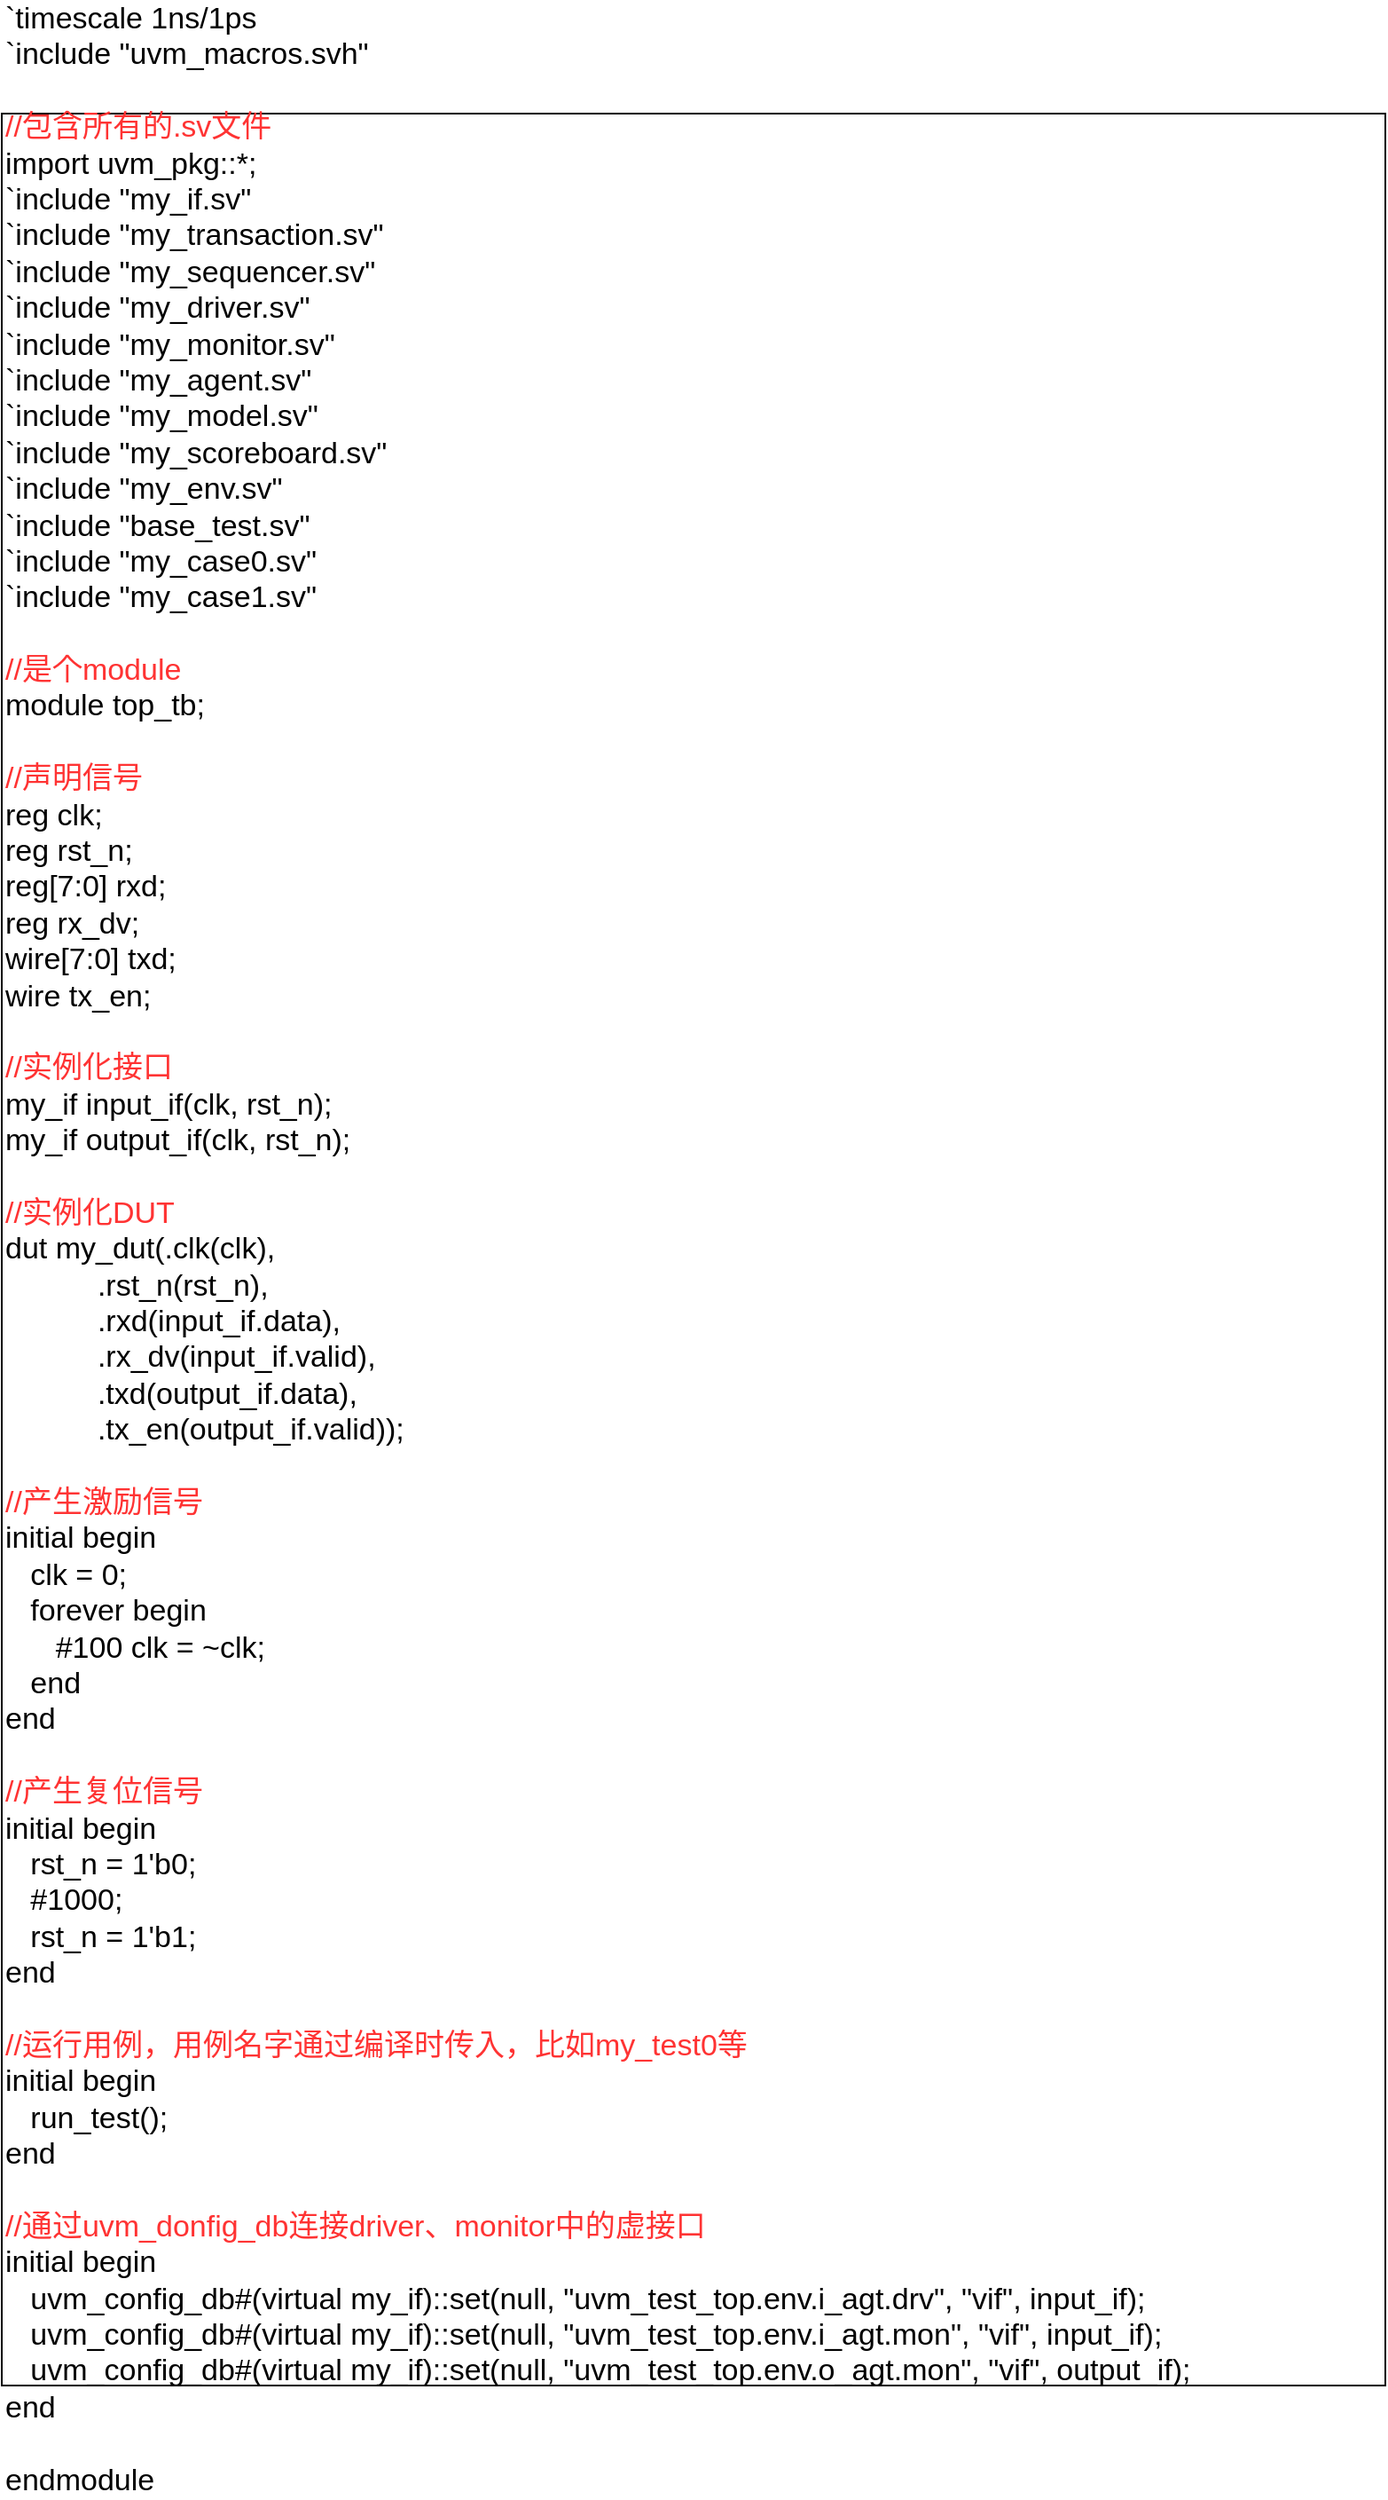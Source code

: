 <mxfile version="14.1.1" type="github">
  <diagram id="M6eRdIAuC2BlORuKV55p" name="第 1 页">
    <mxGraphModel dx="1038" dy="1693" grid="1" gridSize="10" guides="1" tooltips="1" connect="1" arrows="1" fold="1" page="1" pageScale="1" pageWidth="827" pageHeight="1169" math="0" shadow="0">
      <root>
        <mxCell id="0" />
        <mxCell id="1" parent="0" />
        <mxCell id="m51jKzYYjfxLeKh93bPM-2" value="&lt;div&gt;`timescale 1ns/1ps&lt;/div&gt;&lt;div&gt;`include &quot;uvm_macros.svh&quot;&lt;/div&gt;&lt;div&gt;&lt;br&gt;&lt;/div&gt;&lt;div&gt;&lt;font color=&quot;#ff3333&quot;&gt;//包含所有的.sv文件&lt;/font&gt;&lt;/div&gt;&lt;div&gt;import uvm_pkg::*;&lt;/div&gt;&lt;div&gt;`include &quot;my_if.sv&quot;&lt;/div&gt;&lt;div&gt;`include &quot;my_transaction.sv&quot;&lt;/div&gt;&lt;div&gt;`include &quot;my_sequencer.sv&quot;&lt;/div&gt;&lt;div&gt;`include &quot;my_driver.sv&quot;&lt;/div&gt;&lt;div&gt;`include &quot;my_monitor.sv&quot;&lt;/div&gt;&lt;div&gt;`include &quot;my_agent.sv&quot;&lt;/div&gt;&lt;div&gt;`include &quot;my_model.sv&quot;&lt;/div&gt;&lt;div&gt;`include &quot;my_scoreboard.sv&quot;&lt;/div&gt;&lt;div&gt;`include &quot;my_env.sv&quot;&lt;/div&gt;&lt;div&gt;`include &quot;base_test.sv&quot;&lt;/div&gt;&lt;div&gt;`include &quot;my_case0.sv&quot;&lt;/div&gt;&lt;div&gt;`include &quot;my_case1.sv&quot;&lt;/div&gt;&lt;div&gt;&lt;br&gt;&lt;/div&gt;&lt;div&gt;&lt;span style=&quot;color: rgb(255 , 51 , 51)&quot;&gt;//是个module&lt;/span&gt;&lt;br&gt;&lt;/div&gt;&lt;div&gt;module top_tb;&lt;/div&gt;&lt;div&gt;&lt;br&gt;&lt;/div&gt;&lt;div&gt;&lt;span style=&quot;color: rgb(255 , 51 , 51)&quot;&gt;//声明信号&lt;/span&gt;&lt;br&gt;&lt;/div&gt;&lt;div&gt;reg clk;&lt;/div&gt;&lt;div&gt;reg rst_n;&lt;/div&gt;&lt;div&gt;reg[7:0] rxd;&lt;/div&gt;&lt;div&gt;reg rx_dv;&lt;/div&gt;&lt;div&gt;wire[7:0] txd;&lt;/div&gt;&lt;div&gt;wire tx_en;&lt;/div&gt;&lt;div&gt;&lt;br&gt;&lt;/div&gt;&lt;div&gt;&lt;span style=&quot;color: rgb(255 , 51 , 51)&quot;&gt;//实例化接口&lt;/span&gt;&lt;br&gt;&lt;/div&gt;&lt;div&gt;my_if input_if(clk, rst_n);&lt;/div&gt;&lt;div&gt;my_if output_if(clk, rst_n);&lt;/div&gt;&lt;div&gt;&lt;br&gt;&lt;/div&gt;&lt;div&gt;&lt;span style=&quot;color: rgb(255 , 51 , 51)&quot;&gt;//实例化DUT&lt;/span&gt;&lt;br&gt;&lt;/div&gt;&lt;div&gt;dut my_dut(.clk(clk),&lt;/div&gt;&lt;div&gt;&amp;nbsp; &amp;nbsp; &amp;nbsp; &amp;nbsp; &amp;nbsp; &amp;nbsp;.rst_n(rst_n),&lt;/div&gt;&lt;div&gt;&amp;nbsp; &amp;nbsp; &amp;nbsp; &amp;nbsp; &amp;nbsp; &amp;nbsp;.rxd(input_if.data),&lt;/div&gt;&lt;div&gt;&amp;nbsp; &amp;nbsp; &amp;nbsp; &amp;nbsp; &amp;nbsp; &amp;nbsp;.rx_dv(input_if.valid),&lt;/div&gt;&lt;div&gt;&amp;nbsp; &amp;nbsp; &amp;nbsp; &amp;nbsp; &amp;nbsp; &amp;nbsp;.txd(output_if.data),&lt;/div&gt;&lt;div&gt;&amp;nbsp; &amp;nbsp; &amp;nbsp; &amp;nbsp; &amp;nbsp; &amp;nbsp;.tx_en(output_if.valid));&lt;/div&gt;&lt;div&gt;&lt;br&gt;&lt;/div&gt;&lt;div&gt;&lt;span style=&quot;color: rgb(255 , 51 , 51)&quot;&gt;//产生激励信号&lt;/span&gt;&lt;br&gt;&lt;/div&gt;&lt;div&gt;initial begin&lt;/div&gt;&lt;div&gt;&amp;nbsp; &amp;nbsp;clk = 0;&lt;/div&gt;&lt;div&gt;&amp;nbsp; &amp;nbsp;forever begin&lt;/div&gt;&lt;div&gt;&amp;nbsp; &amp;nbsp; &amp;nbsp; #100 clk = ~clk;&lt;/div&gt;&lt;div&gt;&amp;nbsp; &amp;nbsp;end&lt;/div&gt;&lt;div&gt;end&lt;/div&gt;&lt;div&gt;&lt;br&gt;&lt;/div&gt;&lt;div&gt;&lt;span style=&quot;color: rgb(255 , 51 , 51)&quot;&gt;//产生复位信号&lt;/span&gt;&lt;br&gt;&lt;/div&gt;&lt;div&gt;initial begin&lt;/div&gt;&lt;div&gt;&amp;nbsp; &amp;nbsp;rst_n = 1&#39;b0;&lt;/div&gt;&lt;div&gt;&amp;nbsp; &amp;nbsp;#1000;&lt;/div&gt;&lt;div&gt;&amp;nbsp; &amp;nbsp;rst_n = 1&#39;b1;&lt;/div&gt;&lt;div&gt;end&lt;/div&gt;&lt;div&gt;&lt;br&gt;&lt;/div&gt;&lt;div&gt;&lt;span style=&quot;color: rgb(255 , 51 , 51)&quot;&gt;//运行用例，用例名字通过编译时传入，比如my_test0等&lt;/span&gt;&lt;br&gt;&lt;/div&gt;&lt;div&gt;initial begin&lt;/div&gt;&lt;div&gt;&amp;nbsp; &amp;nbsp;run_test();&lt;/div&gt;&lt;div&gt;end&lt;/div&gt;&lt;div&gt;&lt;br&gt;&lt;/div&gt;&lt;div&gt;&lt;span style=&quot;color: rgb(255 , 51 , 51)&quot;&gt;//通过uvm_donfig_db连接driver、monitor中的虚接口&lt;/span&gt;&lt;br&gt;&lt;/div&gt;&lt;div&gt;initial begin&lt;/div&gt;&lt;div&gt;&amp;nbsp; &amp;nbsp;uvm_config_db#(virtual my_if)::set(null, &quot;uvm_test_top.env.i_agt.drv&quot;, &quot;vif&quot;, input_if);&lt;/div&gt;&lt;div&gt;&amp;nbsp; &amp;nbsp;uvm_config_db#(virtual my_if)::set(null, &quot;uvm_test_top.env.i_agt.mon&quot;, &quot;vif&quot;, input_if);&lt;/div&gt;&lt;div&gt;&amp;nbsp; &amp;nbsp;uvm_config_db#(virtual my_if)::set(null, &quot;uvm_test_top.env.o_agt.mon&quot;, &quot;vif&quot;, output_if);&lt;/div&gt;&lt;div&gt;end&lt;/div&gt;&lt;div&gt;&lt;br&gt;&lt;/div&gt;&lt;div&gt;endmodule&lt;/div&gt;" style="rounded=0;whiteSpace=wrap;html=1;fontSize=17;align=left;" vertex="1" parent="1">
          <mxGeometry x="20" y="-890" width="780" height="1280" as="geometry" />
        </mxCell>
      </root>
    </mxGraphModel>
  </diagram>
</mxfile>
